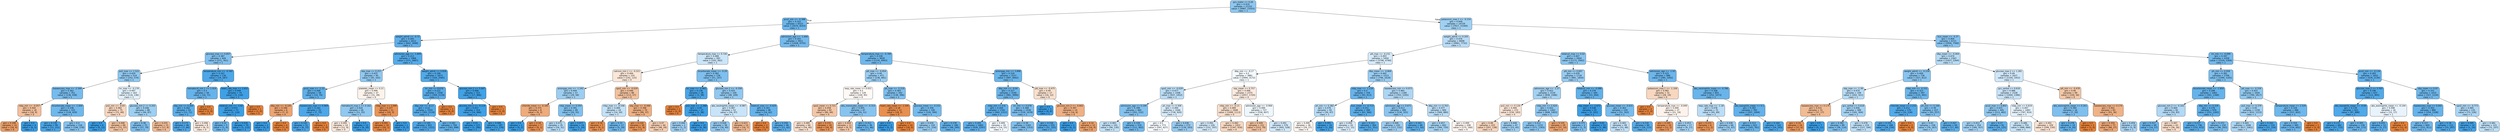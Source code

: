 digraph Tree {
node [shape=box, style="filled, rounded", color="black", fontname="helvetica"] ;
edge [fontname="helvetica"] ;
0 [label="gcs_motor <= 0.26\ngini = 0.419\nsamples = 21252\nvalue = [9987, 23503]\nclass = 1", fillcolor="#8dc7f0"] ;
1 [label="pco2_min <= -0.388\ngini = 0.322\nsamples = 6523\nvalue = [2070, 8203]\nclass = 1", fillcolor="#6bb6ec"] ;
0 -> 1 [labeldistance=2.5, labelangle=45, headlabel="True"] ;
2 [label="weight_admit <= -0.72\ngini = 0.265\nsamples = 2612\nvalue = [642, 3448]\nclass = 1", fillcolor="#5eafea"] ;
1 -> 2 ;
3 [label="glucose_max <= 0.607\ngini = 0.387\nsamples = 644\nvalue = [271, 761]\nclass = 1", fillcolor="#80c0ee"] ;
2 -> 3 ;
4 [label="po2_max <= 1.522\ngini = 0.424\nsamples = 514\nvalue = [252, 574]\nclass = 1", fillcolor="#90c8f0"] ;
3 -> 4 ;
5 [label="baseexcess_max <= -2.344\ngini = 0.362\nsamples = 351\nvalue = [136, 438]\nclass = 1", fillcolor="#76bbed"] ;
4 -> 5 ;
6 [label="mbp_min <= -0.057\ngini = 0.444\nsamples = 18\nvalue = [18, 9]\nclass = 0", fillcolor="#f2c09c"] ;
5 -> 6 ;
7 [label="gini = 0.298\nsamples = 14\nvalue = [18, 4]\nclass = 0", fillcolor="#eb9d65"] ;
6 -> 7 ;
8 [label="gini = 0.0\nsamples = 4\nvalue = [0, 5]\nclass = 1", fillcolor="#399de5"] ;
6 -> 8 ;
9 [label="bicarbonate_mean <= -1.004\ngini = 0.338\nsamples = 333\nvalue = [118, 429]\nclass = 1", fillcolor="#6fb8ec"] ;
5 -> 9 ;
10 [label="gini = 0.136\nsamples = 99\nvalue = [12, 151]\nclass = 1", fillcolor="#49a5e7"] ;
9 -> 10 ;
11 [label="gini = 0.4\nsamples = 234\nvalue = [106, 278]\nclass = 1", fillcolor="#84c2ef"] ;
9 -> 11 ;
12 [label="inr_max <= -0.178\ngini = 0.497\nsamples = 163\nvalue = [116, 136]\nclass = 1", fillcolor="#e2f1fb"] ;
4 -> 12 ;
13 [label="po2_min <= -0.65\ngini = 0.482\nsamples = 75\nvalue = [72, 49]\nclass = 0", fillcolor="#f7d7c0"] ;
12 -> 13 ;
14 [label="gini = 0.0\nsamples = 6\nvalue = [0, 12]\nclass = 1", fillcolor="#399de5"] ;
13 -> 14 ;
15 [label="gini = 0.448\nsamples = 69\nvalue = [72, 37]\nclass = 0", fillcolor="#f2c29f"] ;
13 -> 15 ;
16 [label="glucose_min.2 <= 0.202\ngini = 0.446\nsamples = 88\nvalue = [44, 87]\nclass = 1", fillcolor="#9dcff2"] ;
12 -> 16 ;
17 [label="gini = 0.38\nsamples = 73\nvalue = [27, 79]\nclass = 1", fillcolor="#7dbeee"] ;
16 -> 17 ;
18 [label="gini = 0.435\nsamples = 15\nvalue = [17, 8]\nclass = 0", fillcolor="#f1bc96"] ;
16 -> 18 ;
19 [label="temperature_min <= -0.342\ngini = 0.167\nsamples = 130\nvalue = [19, 187]\nclass = 1", fillcolor="#4da7e8"] ;
3 -> 19 ;
20 [label="hematocrit_min.1 <= 1.414\ngini = 0.3\nsamples = 56\nvalue = [16, 71]\nclass = 1", fillcolor="#66b3eb"] ;
19 -> 20 ;
21 [label="sbp_min <= 0.264\ngini = 0.262\nsamples = 54\nvalue = [13, 71]\nclass = 1", fillcolor="#5dafea"] ;
20 -> 21 ;
22 [label="gini = 0.173\nsamples = 46\nvalue = [7, 66]\nclass = 1", fillcolor="#4ea7e8"] ;
21 -> 22 ;
23 [label="gini = 0.496\nsamples = 8\nvalue = [6, 5]\nclass = 0", fillcolor="#fbeade"] ;
21 -> 23 ;
24 [label="gini = 0.0\nsamples = 2\nvalue = [3, 0]\nclass = 0", fillcolor="#e58139"] ;
20 -> 24 ;
25 [label="heart_rate_max <= 2.652\ngini = 0.049\nsamples = 74\nvalue = [3, 116]\nclass = 1", fillcolor="#3ea0e6"] ;
19 -> 25 ;
26 [label="totalco2_min <= -3.42\ngini = 0.033\nsamples = 73\nvalue = [2, 116]\nclass = 1", fillcolor="#3c9fe5"] ;
25 -> 26 ;
27 [label="gini = 0.32\nsamples = 3\nvalue = [1, 4]\nclass = 1", fillcolor="#6ab6ec"] ;
26 -> 27 ;
28 [label="gini = 0.018\nsamples = 70\nvalue = [1, 112]\nclass = 1", fillcolor="#3b9ee5"] ;
26 -> 28 ;
29 [label="gini = 0.0\nsamples = 1\nvalue = [1, 0]\nclass = 0", fillcolor="#e58139"] ;
25 -> 29 ;
30 [label="admission_age <= -1.809\ngini = 0.213\nsamples = 1968\nvalue = [371, 2687]\nclass = 1", fillcolor="#54abe9"] ;
2 -> 30 ;
31 [label="sbp_max <= 0.257\ngini = 0.425\nsamples = 95\nvalue = [45, 102]\nclass = 1", fillcolor="#90c8f0"] ;
30 -> 31 ;
32 [label="pco2_max <= -1.12\ngini = 0.268\nsamples = 58\nvalue = [14, 74]\nclass = 1", fillcolor="#5eb0ea"] ;
31 -> 32 ;
33 [label="dbp_min <= -0.105\ngini = 0.346\nsamples = 6\nvalue = [7, 2]\nclass = 0", fillcolor="#eca572"] ;
32 -> 33 ;
34 [label="gini = 0.0\nsamples = 2\nvalue = [0, 2]\nclass = 1", fillcolor="#399de5"] ;
33 -> 34 ;
35 [label="gini = 0.0\nsamples = 4\nvalue = [7, 0]\nclass = 0", fillcolor="#e58139"] ;
33 -> 35 ;
36 [label="baseexcess_max <= 0.969\ngini = 0.162\nsamples = 52\nvalue = [7, 72]\nclass = 1", fillcolor="#4ca7e8"] ;
32 -> 36 ;
37 [label="gini = 0.142\nsamples = 51\nvalue = [6, 72]\nclass = 1", fillcolor="#49a5e7"] ;
36 -> 37 ;
38 [label="gini = 0.0\nsamples = 1\nvalue = [1, 0]\nclass = 0", fillcolor="#e58139"] ;
36 -> 38 ;
39 [label="platelets_mean <= 0.21\ngini = 0.499\nsamples = 37\nvalue = [31, 28]\nclass = 0", fillcolor="#fcf3ec"] ;
31 -> 39 ;
40 [label="hematocrit_max.1 <= 0.162\ngini = 0.424\nsamples = 26\nvalue = [11, 25]\nclass = 1", fillcolor="#90c8f0"] ;
39 -> 40 ;
41 [label="gini = 0.495\nsamples = 14\nvalue = [11, 9]\nclass = 0", fillcolor="#fae8db"] ;
40 -> 41 ;
42 [label="gini = 0.0\nsamples = 12\nvalue = [0, 16]\nclass = 1", fillcolor="#399de5"] ;
40 -> 42 ;
43 [label="mbp_max <= 2.099\ngini = 0.227\nsamples = 11\nvalue = [20, 3]\nclass = 0", fillcolor="#e99457"] ;
39 -> 43 ;
44 [label="gini = 0.091\nsamples = 10\nvalue = [20, 1]\nclass = 0", fillcolor="#e68743"] ;
43 -> 44 ;
45 [label="gini = 0.0\nsamples = 1\nvalue = [0, 2]\nclass = 1", fillcolor="#399de5"] ;
43 -> 45 ;
46 [label="weight_admit <= 0.836\ngini = 0.199\nsamples = 1873\nvalue = [326, 2585]\nclass = 1", fillcolor="#52a9e8"] ;
30 -> 46 ;
47 [label="inr_min <= 8.676\ngini = 0.222\nsamples = 1558\nvalue = [309, 2119]\nclass = 1", fillcolor="#56abe9"] ;
46 -> 47 ;
48 [label="dbp_min <= -0.17\ngini = 0.22\nsamples = 1555\nvalue = [305, 2119]\nclass = 1", fillcolor="#55abe9"] ;
47 -> 48 ;
49 [label="gini = 0.165\nsamples = 851\nvalue = [122, 1221]\nclass = 1", fillcolor="#4da7e8"] ;
48 -> 49 ;
50 [label="gini = 0.281\nsamples = 704\nvalue = [183, 898]\nclass = 1", fillcolor="#61b1ea"] ;
48 -> 50 ;
51 [label="gini = 0.0\nsamples = 3\nvalue = [4, 0]\nclass = 0", fillcolor="#e58139"] ;
47 -> 51 ;
52 [label="glucose_min.2 <= 5.047\ngini = 0.068\nsamples = 315\nvalue = [17, 466]\nclass = 1", fillcolor="#40a1e6"] ;
46 -> 52 ;
53 [label="glucose_min.2 <= -0.114\ngini = 0.057\nsamples = 314\nvalue = [14, 466]\nclass = 1", fillcolor="#3fa0e6"] ;
52 -> 53 ;
54 [label="gini = 0.01\nsamples = 127\nvalue = [1, 190]\nclass = 1", fillcolor="#3a9ee5"] ;
53 -> 54 ;
55 [label="gini = 0.086\nsamples = 187\nvalue = [13, 276]\nclass = 1", fillcolor="#42a2e6"] ;
53 -> 55 ;
56 [label="gini = 0.0\nsamples = 1\nvalue = [3, 0]\nclass = 0", fillcolor="#e58139"] ;
52 -> 56 ;
57 [label="admission_age <= -1.666\ngini = 0.355\nsamples = 3911\nvalue = [1428, 4755]\nclass = 1", fillcolor="#74baed"] ;
1 -> 57 ;
58 [label="temperature_max <= 0.726\ngini = 0.489\nsamples = 283\nvalue = [193, 262]\nclass = 1", fillcolor="#cbe5f8"] ;
57 -> 58 ;
59 [label="calcium_min.1 <= -0.221\ngini = 0.494\nsamples = 155\nvalue = [142, 115]\nclass = 0", fillcolor="#fae7d9"] ;
58 -> 59 ;
60 [label="aniongap_min <= -1.242\ngini = 0.444\nsamples = 57\nvalue = [29, 58]\nclass = 1", fillcolor="#9ccef2"] ;
59 -> 60 ;
61 [label="chloride_mean <= -0.185\ngini = 0.375\nsamples = 8\nvalue = [9, 3]\nclass = 0", fillcolor="#eeab7b"] ;
60 -> 61 ;
62 [label="gini = 0.0\nsamples = 1\nvalue = [0, 2]\nclass = 1", fillcolor="#399de5"] ;
61 -> 62 ;
63 [label="gini = 0.18\nsamples = 7\nvalue = [9, 1]\nclass = 0", fillcolor="#e88f4f"] ;
61 -> 63 ;
64 [label="mbp_mean <= 0.593\ngini = 0.391\nsamples = 49\nvalue = [20, 55]\nclass = 1", fillcolor="#81c1ee"] ;
60 -> 64 ;
65 [label="gini = 0.471\nsamples = 35\nvalue = [19, 31]\nclass = 1", fillcolor="#b2d9f5"] ;
64 -> 65 ;
66 [label="gini = 0.077\nsamples = 14\nvalue = [1, 24]\nclass = 1", fillcolor="#41a1e6"] ;
64 -> 66 ;
67 [label="spo2_min <= -0.029\ngini = 0.446\nsamples = 98\nvalue = [113, 57]\nclass = 0", fillcolor="#f2c19d"] ;
59 -> 67 ;
68 [label="mbp_max <= -0.546\ngini = 0.484\nsamples = 24\nvalue = [14, 20]\nclass = 1", fillcolor="#c4e2f7"] ;
67 -> 68 ;
69 [label="gini = 0.18\nsamples = 7\nvalue = [9, 1]\nclass = 0", fillcolor="#e88f4f"] ;
68 -> 69 ;
70 [label="gini = 0.33\nsamples = 17\nvalue = [5, 19]\nclass = 1", fillcolor="#6db7ec"] ;
68 -> 70 ;
71 [label="sbp_max <= -0.446\ngini = 0.396\nsamples = 74\nvalue = [99, 37]\nclass = 0", fillcolor="#efb083"] ;
67 -> 71 ;
72 [label="gini = 0.234\nsamples = 30\nvalue = [51, 8]\nclass = 0", fillcolor="#e99558"] ;
71 -> 72 ;
73 [label="gini = 0.47\nsamples = 44\nvalue = [48, 29]\nclass = 0", fillcolor="#f5cdb1"] ;
71 -> 73 ;
74 [label="bicarbonate_mean <= -0.29\ngini = 0.382\nsamples = 128\nvalue = [51, 147]\nclass = 1", fillcolor="#7ebfee"] ;
58 -> 74 ;
75 [label="inr_max <= -0.462\ngini = 0.136\nsamples = 28\nvalue = [3, 38]\nclass = 1", fillcolor="#49a5e7"] ;
74 -> 75 ;
76 [label="gini = 0.0\nsamples = 1\nvalue = [2, 0]\nclass = 0", fillcolor="#e58139"] ;
75 -> 76 ;
77 [label="po2_max <= -1.268\ngini = 0.05\nsamples = 27\nvalue = [1, 38]\nclass = 1", fillcolor="#3ea0e6"] ;
75 -> 77 ;
78 [label="gini = 0.444\nsamples = 2\nvalue = [1, 2]\nclass = 1", fillcolor="#9ccef2"] ;
77 -> 78 ;
79 [label="gini = 0.0\nsamples = 25\nvalue = [0, 36]\nclass = 1", fillcolor="#399de5"] ;
77 -> 79 ;
80 [label="glucose_min.2 <= -0.358\ngini = 0.425\nsamples = 100\nvalue = [48, 109]\nclass = 1", fillcolor="#90c8f0"] ;
74 -> 80 ;
81 [label="abs_neutrophils_mean <= -0.087\ngini = 0.487\nsamples = 52\nvalue = [34, 47]\nclass = 1", fillcolor="#c8e4f8"] ;
80 -> 81 ;
82 [label="gini = 0.428\nsamples = 38\nvalue = [18, 40]\nclass = 1", fillcolor="#92c9f1"] ;
81 -> 82 ;
83 [label="gini = 0.423\nsamples = 14\nvalue = [16, 7]\nclass = 0", fillcolor="#f0b890"] ;
81 -> 83 ;
84 [label="totalco2_max <= -0.429\ngini = 0.301\nsamples = 48\nvalue = [14, 62]\nclass = 1", fillcolor="#66b3eb"] ;
80 -> 84 ;
85 [label="gini = 0.0\nsamples = 2\nvalue = [3, 0]\nclass = 0", fillcolor="#e58139"] ;
84 -> 85 ;
86 [label="gini = 0.256\nsamples = 46\nvalue = [11, 62]\nclass = 1", fillcolor="#5caeea"] ;
84 -> 86 ;
87 [label="temperature_max <= -0.789\ngini = 0.338\nsamples = 3628\nvalue = [1235, 4493]\nclass = 1", fillcolor="#6fb8ec"] ;
57 -> 87 ;
88 [label="ptt_max <= -0.454\ngini = 0.44\nsamples = 471\nvalue = [238, 491]\nclass = 1", fillcolor="#99cdf2"] ;
87 -> 88 ;
89 [label="resp_rate_mean <= 0.051\ngini = 0.5\nsamples = 129\nvalue = [100, 95]\nclass = 0", fillcolor="#fef9f5"] ;
88 -> 89 ;
90 [label="spo2_mean <= 0.721\ngini = 0.458\nsamples = 82\nvalue = [80, 44]\nclass = 0", fillcolor="#f3c6a6"] ;
89 -> 90 ;
91 [label="gini = 0.489\nsamples = 66\nvalue = [54, 40]\nclass = 0", fillcolor="#f8decc"] ;
90 -> 91 ;
92 [label="gini = 0.231\nsamples = 16\nvalue = [26, 4]\nclass = 0", fillcolor="#e99457"] ;
90 -> 92 ;
93 [label="abs_monocytes_mean <= -0.314\ngini = 0.405\nsamples = 47\nvalue = [20, 51]\nclass = 1", fillcolor="#87c3ef"] ;
89 -> 93 ;
94 [label="gini = 0.459\nsamples = 11\nvalue = [9, 5]\nclass = 0", fillcolor="#f3c7a7"] ;
93 -> 94 ;
95 [label="gini = 0.311\nsamples = 36\nvalue = [11, 46]\nclass = 1", fillcolor="#68b4eb"] ;
93 -> 95 ;
96 [label="ph_max <= -5.219\ngini = 0.383\nsamples = 342\nvalue = [138, 396]\nclass = 1", fillcolor="#7ebfee"] ;
88 -> 96 ;
97 [label="heart_rate_mean <= -1.595\ngini = 0.18\nsamples = 12\nvalue = [18, 2]\nclass = 0", fillcolor="#e88f4f"] ;
96 -> 97 ;
98 [label="gini = 0.0\nsamples = 2\nvalue = [0, 2]\nclass = 1", fillcolor="#399de5"] ;
97 -> 98 ;
99 [label="gini = 0.0\nsamples = 10\nvalue = [18, 0]\nclass = 0", fillcolor="#e58139"] ;
97 -> 99 ;
100 [label="glucose_mean <= -0.232\ngini = 0.358\nsamples = 330\nvalue = [120, 394]\nclass = 1", fillcolor="#75bbed"] ;
96 -> 100 ;
101 [label="gini = 0.434\nsamples = 150\nvalue = [72, 154]\nclass = 1", fillcolor="#96cbf1"] ;
100 -> 101 ;
102 [label="gini = 0.278\nsamples = 180\nvalue = [48, 240]\nclass = 1", fillcolor="#61b1ea"] ;
100 -> 102 ;
103 [label="aniongap_min <= 3.898\ngini = 0.319\nsamples = 3157\nvalue = [997, 4002]\nclass = 1", fillcolor="#6ab5eb"] ;
87 -> 103 ;
104 [label="dbp_min <= -0.04\ngini = 0.317\nsamples = 3140\nvalue = [981, 3990]\nclass = 1", fillcolor="#6ab5eb"] ;
103 -> 104 ;
105 [label="mbp_min <= 0.6\ngini = 0.269\nsamples = 1702\nvalue = [442, 2312]\nclass = 1", fillcolor="#5fb0ea"] ;
104 -> 105 ;
106 [label="gini = 0.265\nsamples = 1683\nvalue = [428, 2297]\nclass = 1", fillcolor="#5eafea"] ;
105 -> 106 ;
107 [label="gini = 0.499\nsamples = 19\nvalue = [14, 15]\nclass = 1", fillcolor="#f2f8fd"] ;
105 -> 107 ;
108 [label="inr_min <= 0.078\ngini = 0.368\nsamples = 1438\nvalue = [539, 1678]\nclass = 1", fillcolor="#79bced"] ;
104 -> 108 ;
109 [label="gini = 0.39\nsamples = 1183\nvalue = [488, 1353]\nclass = 1", fillcolor="#80c0ee"] ;
108 -> 109 ;
110 [label="gini = 0.234\nsamples = 255\nvalue = [51, 325]\nclass = 1", fillcolor="#58ace9"] ;
108 -> 110 ;
111 [label="ptt_max <= -0.475\ngini = 0.49\nsamples = 17\nvalue = [16, 12]\nclass = 0", fillcolor="#f8e0ce"] ;
103 -> 111 ;
112 [label="gini = 0.0\nsamples = 3\nvalue = [0, 6]\nclass = 1", fillcolor="#399de5"] ;
111 -> 112 ;
113 [label="glucose_min.2 <= -0.662\ngini = 0.397\nsamples = 14\nvalue = [16, 6]\nclass = 0", fillcolor="#efb083"] ;
111 -> 113 ;
114 [label="gini = 0.0\nsamples = 2\nvalue = [0, 2]\nclass = 1", fillcolor="#399de5"] ;
113 -> 114 ;
115 [label="gini = 0.32\nsamples = 12\nvalue = [16, 4]\nclass = 0", fillcolor="#eca06a"] ;
113 -> 115 ;
116 [label="potassium_max.1 <= -0.154\ngini = 0.449\nsamples = 14729\nvalue = [7917, 15300]\nclass = 1", fillcolor="#9fd0f2"] ;
0 -> 116 [labeldistance=2.5, labelangle=-45, headlabel="False"] ;
117 [label="weight_admit <= 0.205\ngini = 0.476\nsamples = 8008\nvalue = [4961, 7732]\nclass = 1", fillcolor="#b8dcf6"] ;
116 -> 117 ;
118 [label="ptt_max <= -0.232\ngini = 0.493\nsamples = 5404\nvalue = [3790, 4790]\nclass = 1", fillcolor="#d6ebfa"] ;
117 -> 118 ;
119 [label="dbp_min <= -0.17\ngini = 0.5\nsamples = 3881\nvalue = [2994, 3172]\nclass = 1", fillcolor="#f4fafe"] ;
118 -> 119 ;
120 [label="spo2_min <= -0.029\ngini = 0.477\nsamples = 1506\nvalue = [937, 1452]\nclass = 1", fillcolor="#b9dcf6"] ;
119 -> 120 ;
121 [label="admission_age <= 0.199\ngini = 0.398\nsamples = 460\nvalue = [201, 532]\nclass = 1", fillcolor="#84c2ef"] ;
120 -> 121 ;
122 [label="gini = 0.483\nsamples = 141\nvalue = [90, 130]\nclass = 1", fillcolor="#c2e1f7"] ;
121 -> 122 ;
123 [label="gini = 0.339\nsamples = 319\nvalue = [111, 402]\nclass = 1", fillcolor="#70b8ec"] ;
121 -> 123 ;
124 [label="ph_max <= 0.308\ngini = 0.494\nsamples = 1046\nvalue = [736, 920]\nclass = 1", fillcolor="#d7ebfa"] ;
120 -> 124 ;
125 [label="gini = 0.5\nsamples = 773\nvalue = [597, 627]\nclass = 1", fillcolor="#f6fafe"] ;
124 -> 125 ;
126 [label="gini = 0.436\nsamples = 273\nvalue = [139, 293]\nclass = 1", fillcolor="#97cbf1"] ;
124 -> 126 ;
127 [label="sbp_mean <= 0.757\ngini = 0.496\nsamples = 2375\nvalue = [2057, 1720]\nclass = 0", fillcolor="#fbeadf"] ;
119 -> 127 ;
128 [label="mbp_min <= -0.13\ngini = 0.489\nsamples = 1648\nvalue = [1499, 1113]\nclass = 0", fillcolor="#f8dfcc"] ;
127 -> 128 ;
129 [label="gini = 0.492\nsamples = 226\nvalue = [152, 197]\nclass = 1", fillcolor="#d2e9f9"] ;
128 -> 129 ;
130 [label="gini = 0.482\nsamples = 1422\nvalue = [1347, 916]\nclass = 0", fillcolor="#f7d7c0"] ;
128 -> 130 ;
131 [label="admission_age <= -0.906\ngini = 0.499\nsamples = 727\nvalue = [558, 607]\nclass = 1", fillcolor="#eff7fd"] ;
127 -> 131 ;
132 [label="gini = 0.449\nsamples = 151\nvalue = [153, 79]\nclass = 0", fillcolor="#f2c29f"] ;
131 -> 132 ;
133 [label="gini = 0.491\nsamples = 576\nvalue = [405, 528]\nclass = 1", fillcolor="#d1e8f9"] ;
131 -> 133 ;
134 [label="dbp_mean <= -0.869\ngini = 0.442\nsamples = 1523\nvalue = [796, 1618]\nclass = 1", fillcolor="#9acdf2"] ;
118 -> 134 ;
135 [label="mbp_max <= -1.134\ngini = 0.3\nsamples = 334\nvalue = [93, 413]\nclass = 1", fillcolor="#66b3eb"] ;
134 -> 135 ;
136 [label="ph_min <= 0.382\ngini = 0.476\nsamples = 50\nvalue = [30, 47]\nclass = 1", fillcolor="#b7dcf6"] ;
135 -> 136 ;
137 [label="gini = 0.499\nsamples = 36\nvalue = [29, 27]\nclass = 0", fillcolor="#fdf6f1"] ;
136 -> 137 ;
138 [label="gini = 0.091\nsamples = 14\nvalue = [1, 20]\nclass = 1", fillcolor="#43a2e6"] ;
136 -> 138 ;
139 [label="bun_mean <= -0.713\ngini = 0.251\nsamples = 284\nvalue = [63, 366]\nclass = 1", fillcolor="#5baee9"] ;
135 -> 139 ;
140 [label="gini = 0.494\nsamples = 20\nvalue = [12, 15]\nclass = 1", fillcolor="#d7ebfa"] ;
139 -> 140 ;
141 [label="gini = 0.222\nsamples = 264\nvalue = [51, 351]\nclass = 1", fillcolor="#56abe9"] ;
139 -> 141 ;
142 [label="baseexcess_min <= 0.073\ngini = 0.465\nsamples = 1189\nvalue = [703, 1205]\nclass = 1", fillcolor="#add6f4"] ;
134 -> 142 ;
143 [label="admission_age <= 0.671\ngini = 0.413\nsamples = 289\nvalue = [134, 325]\nclass = 1", fillcolor="#8bc5f0"] ;
142 -> 143 ;
144 [label="gini = 0.446\nsamples = 220\nvalue = [117, 232]\nclass = 1", fillcolor="#9dcef2"] ;
143 -> 144 ;
145 [label="gini = 0.261\nsamples = 69\nvalue = [17, 93]\nclass = 1", fillcolor="#5dafea"] ;
143 -> 145 ;
146 [label="dbp_min <= 0.763\ngini = 0.477\nsamples = 900\nvalue = [569, 880]\nclass = 1", fillcolor="#b9dcf6"] ;
142 -> 146 ;
147 [label="gini = 0.457\nsamples = 692\nvalue = [394, 720]\nclass = 1", fillcolor="#a5d3f3"] ;
146 -> 147 ;
148 [label="gini = 0.499\nsamples = 208\nvalue = [175, 160]\nclass = 0", fillcolor="#fdf4ee"] ;
146 -> 148 ;
149 [label="totalco2_max <= 0.02\ngini = 0.407\nsamples = 2604\nvalue = [1171, 2942]\nclass = 1", fillcolor="#88c4ef"] ;
117 -> 149 ;
150 [label="ptt_min <= 0.697\ngini = 0.439\nsamples = 1718\nvalue = [891, 1850]\nclass = 1", fillcolor="#98ccf2"] ;
149 -> 150 ;
151 [label="admission_age <= -1.27\ngini = 0.452\nsamples = 1534\nvalue = [838, 1586]\nclass = 1", fillcolor="#a2d1f3"] ;
150 -> 151 ;
152 [label="po2_min <= 0.126\ngini = 0.494\nsamples = 272\nvalue = [230, 183]\nclass = 0", fillcolor="#fae5d7"] ;
151 -> 152 ;
153 [label="gini = 0.48\nsamples = 225\nvalue = [207, 138]\nclass = 0", fillcolor="#f6d5bd"] ;
152 -> 153 ;
154 [label="gini = 0.448\nsamples = 47\nvalue = [23, 45]\nclass = 1", fillcolor="#9ecff2"] ;
152 -> 154 ;
155 [label="mbp_min <= 2.424\ngini = 0.422\nsamples = 1262\nvalue = [608, 1403]\nclass = 1", fillcolor="#8fc7f0"] ;
151 -> 155 ;
156 [label="gini = 0.412\nsamples = 1233\nvalue = [571, 1393]\nclass = 1", fillcolor="#8ac5f0"] ;
155 -> 156 ;
157 [label="gini = 0.335\nsamples = 29\nvalue = [37, 10]\nclass = 0", fillcolor="#eca36f"] ;
155 -> 157 ;
158 [label="totalco2_min <= -0.086\ngini = 0.278\nsamples = 184\nvalue = [53, 264]\nclass = 1", fillcolor="#61b1ea"] ;
150 -> 158 ;
159 [label="sbp_mean <= -1.672\ngini = 0.038\nsamples = 55\nvalue = [2, 101]\nclass = 1", fillcolor="#3d9fe6"] ;
158 -> 159 ;
160 [label="gini = 0.375\nsamples = 2\nvalue = [1, 3]\nclass = 1", fillcolor="#7bbeee"] ;
159 -> 160 ;
161 [label="gini = 0.02\nsamples = 53\nvalue = [1, 98]\nclass = 1", fillcolor="#3b9ee5"] ;
159 -> 161 ;
162 [label="glucose_mean <= -0.631\ngini = 0.363\nsamples = 129\nvalue = [51, 163]\nclass = 1", fillcolor="#77bced"] ;
158 -> 162 ;
163 [label="gini = 0.483\nsamples = 49\nvalue = [33, 48]\nclass = 1", fillcolor="#c1e0f7"] ;
162 -> 163 ;
164 [label="gini = 0.234\nsamples = 80\nvalue = [18, 115]\nclass = 1", fillcolor="#58ace9"] ;
162 -> 164 ;
165 [label="admission_age <= -1.93\ngini = 0.325\nsamples = 886\nvalue = [280, 1092]\nclass = 1", fillcolor="#6cb6ec"] ;
149 -> 165 ;
166 [label="potassium_max.1 <= -1.109\ngini = 0.482\nsamples = 31\nvalue = [28, 19]\nclass = 0", fillcolor="#f7d7bf"] ;
165 -> 166 ;
167 [label="gini = 0.0\nsamples = 4\nvalue = [7, 0]\nclass = 0", fillcolor="#e58139"] ;
166 -> 167 ;
168 [label="temperature_max <= -0.049\ngini = 0.499\nsamples = 27\nvalue = [21, 19]\nclass = 0", fillcolor="#fdf3ec"] ;
166 -> 168 ;
169 [label="gini = 0.245\nsamples = 10\nvalue = [12, 2]\nclass = 0", fillcolor="#e9965a"] ;
168 -> 169 ;
170 [label="gini = 0.453\nsamples = 17\nvalue = [9, 17]\nclass = 1", fillcolor="#a2d1f3"] ;
168 -> 170 ;
171 [label="abs_neutrophils_mean <= -0.786\ngini = 0.308\nsamples = 855\nvalue = [252, 1073]\nclass = 1", fillcolor="#68b4eb"] ;
165 -> 171 ;
172 [label="resp_rate_max <= -1.18\ngini = 0.478\nsamples = 72\nvalue = [45, 69]\nclass = 1", fillcolor="#baddf6"] ;
171 -> 172 ;
173 [label="gini = 0.231\nsamples = 6\nvalue = [13, 2]\nclass = 0", fillcolor="#e99457"] ;
172 -> 173 ;
174 [label="gini = 0.438\nsamples = 66\nvalue = [32, 67]\nclass = 1", fillcolor="#98ccf1"] ;
172 -> 174 ;
175 [label="abs_basophils_mean <= 0.1\ngini = 0.283\nsamples = 783\nvalue = [207, 1004]\nclass = 1", fillcolor="#62b1ea"] ;
171 -> 175 ;
176 [label="gini = 0.313\nsamples = 621\nvalue = [183, 761]\nclass = 1", fillcolor="#69b5eb"] ;
175 -> 176 ;
177 [label="gini = 0.164\nsamples = 162\nvalue = [24, 243]\nclass = 1", fillcolor="#4da7e8"] ;
175 -> 177 ;
178 [label="bun_mean <= -0.37\ngini = 0.404\nsamples = 6721\nvalue = [2956, 7568]\nclass = 1", fillcolor="#86c3ef"] ;
116 -> 178 ;
179 [label="dbp_mean <= -0.404\ngini = 0.474\nsamples = 2363\nvalue = [1427, 2264]\nclass = 1", fillcolor="#b6dbf5"] ;
178 -> 179 ;
180 [label="weight_admit <= -0.228\ngini = 0.409\nsamples = 736\nvalue = [327, 812]\nclass = 1", fillcolor="#89c4ef"] ;
179 -> 180 ;
181 [label="sbp_max <= -1.39\ngini = 0.474\nsamples = 339\nvalue = [202, 321]\nclass = 1", fillcolor="#b6dbf5"] ;
180 -> 181 ;
182 [label="baseexcess_max <= 0.174\ngini = 0.431\nsamples = 31\nvalue = [37, 17]\nclass = 0", fillcolor="#f1bb94"] ;
181 -> 182 ;
183 [label="gini = 0.24\nsamples = 24\nvalue = [37, 6]\nclass = 0", fillcolor="#e99559"] ;
182 -> 183 ;
184 [label="gini = 0.0\nsamples = 7\nvalue = [0, 11]\nclass = 1", fillcolor="#399de5"] ;
182 -> 184 ;
185 [label="gcs_verbal <= 0.618\ngini = 0.456\nsamples = 308\nvalue = [165, 304]\nclass = 1", fillcolor="#a4d2f3"] ;
181 -> 185 ;
186 [label="gini = 0.382\nsamples = 89\nvalue = [38, 110]\nclass = 1", fillcolor="#7dbfee"] ;
185 -> 186 ;
187 [label="gini = 0.478\nsamples = 219\nvalue = [127, 194]\nclass = 1", fillcolor="#bbddf6"] ;
185 -> 187 ;
188 [label="mbp_min <= -0.331\ngini = 0.323\nsamples = 397\nvalue = [125, 491]\nclass = 1", fillcolor="#6bb6ec"] ;
180 -> 188 ;
189 [label="chloride_mean <= 2.232\ngini = 0.212\nsamples = 170\nvalue = [32, 234]\nclass = 1", fillcolor="#54aae9"] ;
188 -> 189 ;
190 [label="gini = 0.191\nsamples = 168\nvalue = [28, 234]\nclass = 1", fillcolor="#51a9e8"] ;
189 -> 190 ;
191 [label="gini = 0.0\nsamples = 2\nvalue = [4, 0]\nclass = 0", fillcolor="#e58139"] ;
189 -> 191 ;
192 [label="ph_min <= 0.166\ngini = 0.39\nsamples = 227\nvalue = [93, 257]\nclass = 1", fillcolor="#81c0ee"] ;
188 -> 192 ;
193 [label="gini = 0.43\nsamples = 158\nvalue = [76, 167]\nclass = 1", fillcolor="#93caf1"] ;
192 -> 193 ;
194 [label="gini = 0.267\nsamples = 69\nvalue = [17, 90]\nclass = 1", fillcolor="#5eb0ea"] ;
192 -> 194 ;
195 [label="glucose_max.2 <= 1.281\ngini = 0.49\nsamples = 1627\nvalue = [1100, 1452]\nclass = 1", fillcolor="#cfe7f9"] ;
179 -> 195 ;
196 [label="gcs_verbal <= 0.618\ngini = 0.486\nsamples = 1528\nvalue = [1000, 1396]\nclass = 1", fillcolor="#c7e3f8"] ;
195 -> 196 ;
197 [label="pco2_max <= 0.802\ngini = 0.425\nsamples = 445\nvalue = [213, 482]\nclass = 1", fillcolor="#90c8f0"] ;
196 -> 197 ;
198 [label="gini = 0.453\nsamples = 354\nvalue = [189, 357]\nclass = 1", fillcolor="#a2d1f3"] ;
197 -> 198 ;
199 [label="gini = 0.27\nsamples = 91\nvalue = [24, 125]\nclass = 1", fillcolor="#5fb0ea"] ;
197 -> 199 ;
200 [label="mbp_min <= 0.819\ngini = 0.497\nsamples = 1083\nvalue = [787, 914]\nclass = 1", fillcolor="#e3f1fb"] ;
196 -> 200 ;
201 [label="gini = 0.486\nsamples = 754\nvalue = [488, 684]\nclass = 1", fillcolor="#c6e3f8"] ;
200 -> 201 ;
202 [label="gini = 0.491\nsamples = 329\nvalue = [299, 230]\nclass = 0", fillcolor="#f9e2d1"] ;
200 -> 202 ;
203 [label="ptt_min <= -0.478\ngini = 0.46\nsamples = 99\nvalue = [100, 56]\nclass = 0", fillcolor="#f4c8a8"] ;
195 -> 203 ;
204 [label="abs_eosinophils_mean <= 0.261\ngini = 0.384\nsamples = 16\nvalue = [7, 20]\nclass = 1", fillcolor="#7ebfee"] ;
203 -> 204 ;
205 [label="gini = 0.278\nsamples = 14\nvalue = [4, 20]\nclass = 1", fillcolor="#61b1ea"] ;
204 -> 205 ;
206 [label="gini = 0.0\nsamples = 2\nvalue = [3, 0]\nclass = 0", fillcolor="#e58139"] ;
204 -> 206 ;
207 [label="baseexcess_max <= 0.174\ngini = 0.402\nsamples = 83\nvalue = [93, 36]\nclass = 0", fillcolor="#efb286"] ;
203 -> 207 ;
208 [label="gini = 0.359\nsamples = 73\nvalue = [88, 27]\nclass = 0", fillcolor="#eda876"] ;
207 -> 208 ;
209 [label="gini = 0.459\nsamples = 10\nvalue = [5, 9]\nclass = 1", fillcolor="#a7d3f3"] ;
207 -> 209 ;
210 [label="inr_min <= -0.099\ngini = 0.347\nsamples = 4358\nvalue = [1529, 5304]\nclass = 1", fillcolor="#72b9ec"] ;
178 -> 210 ;
211 [label="ph_min <= 0.058\ngini = 0.381\nsamples = 2706\nvalue = [1090, 3165]\nclass = 1", fillcolor="#7dbfee"] ;
210 -> 211 ;
212 [label="bicarbonate_mean <= -1.954\ngini = 0.298\nsamples = 1062\nvalue = [301, 1348]\nclass = 1", fillcolor="#65b3eb"] ;
211 -> 212 ;
213 [label="glucose_min.2 <= -0.102\ngini = 0.469\nsamples = 92\nvalue = [50, 83]\nclass = 1", fillcolor="#b0d8f5"] ;
212 -> 213 ;
214 [label="gini = 0.317\nsamples = 49\nvalue = [14, 57]\nclass = 1", fillcolor="#6ab5eb"] ;
213 -> 214 ;
215 [label="gini = 0.487\nsamples = 43\nvalue = [36, 26]\nclass = 0", fillcolor="#f8dcc8"] ;
213 -> 215 ;
216 [label="dbp_min <= 0.329\ngini = 0.276\nsamples = 970\nvalue = [251, 1265]\nclass = 1", fillcolor="#60b0ea"] ;
212 -> 216 ;
217 [label="gini = 0.237\nsamples = 736\nvalue = [155, 972]\nclass = 1", fillcolor="#59ade9"] ;
216 -> 217 ;
218 [label="gini = 0.372\nsamples = 234\nvalue = [96, 293]\nclass = 1", fillcolor="#7abdee"] ;
216 -> 218 ;
219 [label="ptt_max <= -0.334\ngini = 0.422\nsamples = 1644\nvalue = [789, 1817]\nclass = 1", fillcolor="#8fc8f0"] ;
211 -> 219 ;
220 [label="po2_max <= 0.379\ngini = 0.45\nsamples = 1158\nvalue = [632, 1215]\nclass = 1", fillcolor="#a0d0f3"] ;
219 -> 220 ;
221 [label="gini = 0.465\nsamples = 1048\nvalue = [617, 1061]\nclass = 1", fillcolor="#acd6f4"] ;
220 -> 221 ;
222 [label="gini = 0.162\nsamples = 110\nvalue = [15, 154]\nclass = 1", fillcolor="#4ca7e8"] ;
220 -> 222 ;
223 [label="temperature_mean <= 2.529\ngini = 0.328\nsamples = 486\nvalue = [157, 602]\nclass = 1", fillcolor="#6db7ec"] ;
219 -> 223 ;
224 [label="gini = 0.324\nsamples = 485\nvalue = [154, 602]\nclass = 1", fillcolor="#6cb6ec"] ;
223 -> 224 ;
225 [label="gini = 0.0\nsamples = 1\nvalue = [3, 0]\nclass = 0", fillcolor="#e58139"] ;
223 -> 225 ;
226 [label="pco2_min <= -0.134\ngini = 0.283\nsamples = 1652\nvalue = [439, 2139]\nclass = 1", fillcolor="#62b1ea"] ;
210 -> 226 ;
227 [label="glucose_max.2 <= 3.765\ngini = 0.196\nsamples = 637\nvalue = [112, 905]\nclass = 1", fillcolor="#52a9e8"] ;
226 -> 227 ;
228 [label="abs_basophils_mean <= -0.04\ngini = 0.178\nsamples = 621\nvalue = [97, 888]\nclass = 1", fillcolor="#4fa8e8"] ;
227 -> 228 ;
229 [label="gini = 0.137\nsamples = 482\nvalue = [57, 715]\nclass = 1", fillcolor="#49a5e7"] ;
228 -> 229 ;
230 [label="gini = 0.305\nsamples = 139\nvalue = [40, 173]\nclass = 1", fillcolor="#67b4eb"] ;
228 -> 230 ;
231 [label="abs_eosinophils_mean <= -0.144\ngini = 0.498\nsamples = 16\nvalue = [15, 17]\nclass = 1", fillcolor="#e8f3fc"] ;
227 -> 231 ;
232 [label="gini = 0.255\nsamples = 12\nvalue = [3, 17]\nclass = 1", fillcolor="#5caeea"] ;
231 -> 232 ;
233 [label="gini = 0.0\nsamples = 4\nvalue = [12, 0]\nclass = 0", fillcolor="#e58139"] ;
231 -> 233 ;
234 [label="sbp_mean <= 0.97\ngini = 0.331\nsamples = 1015\nvalue = [327, 1234]\nclass = 1", fillcolor="#6db7ec"] ;
226 -> 234 ;
235 [label="baseexcess_max <= 0.042\ngini = 0.303\nsamples = 880\nvalue = [254, 1108]\nclass = 1", fillcolor="#66b3eb"] ;
234 -> 235 ;
236 [label="gini = 0.337\nsamples = 669\nvalue = [221, 811]\nclass = 1", fillcolor="#6fb8ec"] ;
235 -> 236 ;
237 [label="gini = 0.18\nsamples = 211\nvalue = [33, 297]\nclass = 1", fillcolor="#4fa8e8"] ;
235 -> 237 ;
238 [label="spo2_min <= -0.773\ngini = 0.465\nsamples = 135\nvalue = [73, 126]\nclass = 1", fillcolor="#acd6f4"] ;
234 -> 238 ;
239 [label="gini = 0.095\nsamples = 14\nvalue = [1, 19]\nclass = 1", fillcolor="#43a2e6"] ;
238 -> 239 ;
240 [label="gini = 0.481\nsamples = 121\nvalue = [72, 107]\nclass = 1", fillcolor="#bedff6"] ;
238 -> 240 ;
}